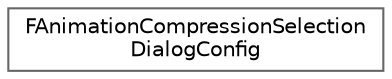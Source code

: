 digraph "Graphical Class Hierarchy"
{
 // INTERACTIVE_SVG=YES
 // LATEX_PDF_SIZE
  bgcolor="transparent";
  edge [fontname=Helvetica,fontsize=10,labelfontname=Helvetica,labelfontsize=10];
  node [fontname=Helvetica,fontsize=10,shape=box,height=0.2,width=0.4];
  rankdir="LR";
  Node0 [id="Node000000",label="FAnimationCompressionSelection\lDialogConfig",height=0.2,width=0.4,color="grey40", fillcolor="white", style="filled",URL="$dc/dea/structFAnimationCompressionSelectionDialogConfig.html",tooltip="A struct containing the settings to control the SAnimationCompressionSelectionDialog creation."];
}
